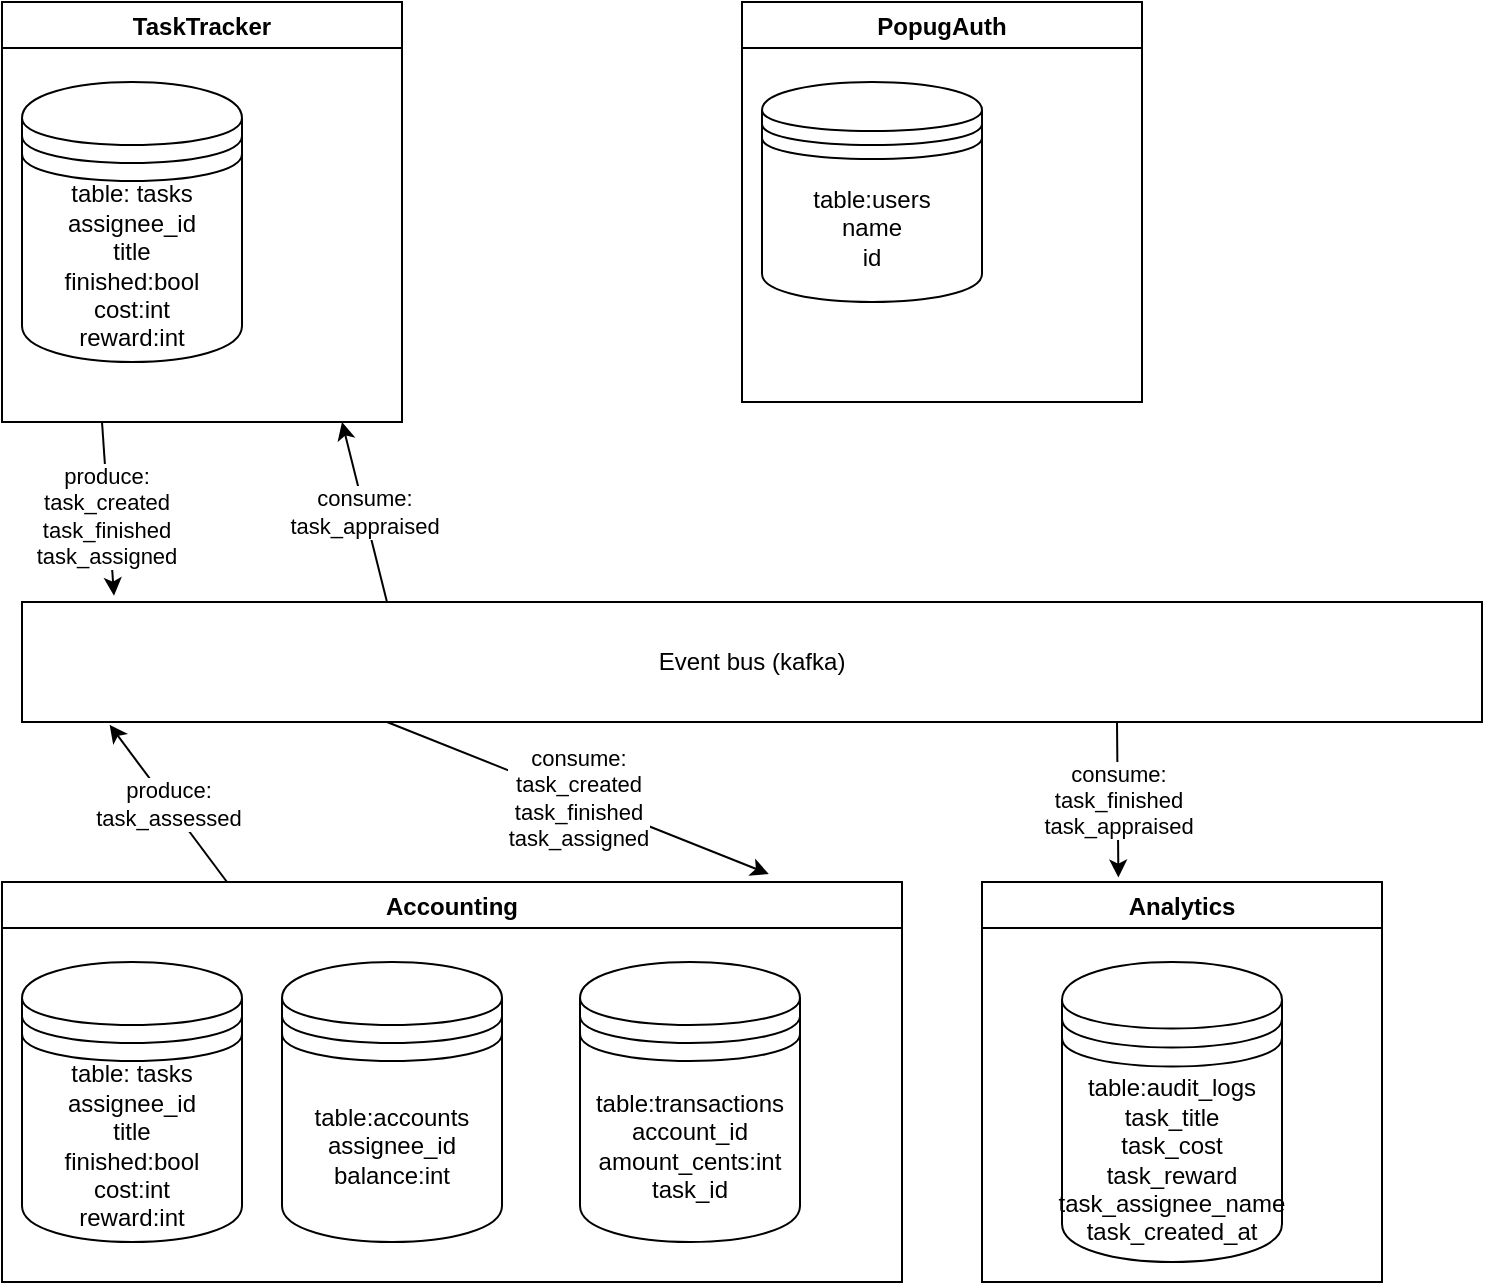 <mxfile>
    <diagram id="i6Loe9nBS5HB4S2CcHqk" name="Page-1">
        <mxGraphModel dx="1857" dy="1182" grid="1" gridSize="10" guides="1" tooltips="1" connect="1" arrows="1" fold="1" page="1" pageScale="1" pageWidth="827" pageHeight="1169" math="0" shadow="0">
            <root>
                <mxCell id="0"/>
                <mxCell id="1" parent="0"/>
                <mxCell id="8" style="edgeStyle=none;html=1;entryX=0.063;entryY=-0.053;entryDx=0;entryDy=0;entryPerimeter=0;exitX=0.25;exitY=1;exitDx=0;exitDy=0;" edge="1" parent="1" source="2" target="7">
                    <mxGeometry relative="1" as="geometry"/>
                </mxCell>
                <mxCell id="9" value="produce:&lt;br&gt;task_created&lt;br&gt;task_finished&lt;br&gt;task_assigned" style="edgeLabel;html=1;align=center;verticalAlign=middle;resizable=0;points=[];" vertex="1" connectable="0" parent="8">
                    <mxGeometry x="0.073" y="-1" relative="1" as="geometry">
                        <mxPoint as="offset"/>
                    </mxGeometry>
                </mxCell>
                <mxCell id="2" value="TaskTracker" style="swimlane;" parent="1" vertex="1">
                    <mxGeometry x="70" y="120" width="200" height="210" as="geometry"/>
                </mxCell>
                <mxCell id="19" value="table: tasks&lt;br&gt;assignee_id&lt;br&gt;title&lt;br&gt;finished:bool&lt;br&gt;cost:int&lt;br&gt;reward:int" style="shape=datastore;whiteSpace=wrap;html=1;" vertex="1" parent="2">
                    <mxGeometry x="10" y="40" width="110" height="140" as="geometry"/>
                </mxCell>
                <mxCell id="12" value="produce:&lt;br&gt;task_assessed" style="edgeStyle=none;html=1;exitX=0.25;exitY=0;exitDx=0;exitDy=0;entryX=0.06;entryY=1.023;entryDx=0;entryDy=0;entryPerimeter=0;" edge="1" parent="1" source="3" target="7">
                    <mxGeometry relative="1" as="geometry"/>
                </mxCell>
                <mxCell id="3" value="Accounting" style="swimlane;" parent="1" vertex="1">
                    <mxGeometry x="70" y="560" width="450" height="200" as="geometry"/>
                </mxCell>
                <mxCell id="14" value="table: tasks&lt;br&gt;assignee_id&lt;br&gt;title&lt;br&gt;finished:bool&lt;br&gt;cost:int&lt;br&gt;reward:int" style="shape=datastore;whiteSpace=wrap;html=1;" vertex="1" parent="3">
                    <mxGeometry x="10" y="40" width="110" height="140" as="geometry"/>
                </mxCell>
                <mxCell id="17" value="table:accounts&lt;br&gt;assignee_id&lt;br&gt;balance:int" style="shape=datastore;whiteSpace=wrap;html=1;" vertex="1" parent="3">
                    <mxGeometry x="140" y="40" width="110" height="140" as="geometry"/>
                </mxCell>
                <mxCell id="18" value="table:transactions&lt;br&gt;account_id&lt;br&gt;amount_cents:int&lt;br&gt;task_id" style="shape=datastore;whiteSpace=wrap;html=1;" vertex="1" parent="3">
                    <mxGeometry x="289" y="40" width="110" height="140" as="geometry"/>
                </mxCell>
                <mxCell id="4" value="Analytics" style="swimlane;" parent="1" vertex="1">
                    <mxGeometry x="560" y="560" width="200" height="200" as="geometry"/>
                </mxCell>
                <mxCell id="20" value="table:audit_logs&lt;br&gt;task_title&lt;br&gt;task_cost&lt;br&gt;task_reward&lt;br&gt;task_assignee_name&lt;br&gt;task_created_at" style="shape=datastore;whiteSpace=wrap;html=1;" vertex="1" parent="4">
                    <mxGeometry x="40" y="40" width="110" height="150" as="geometry"/>
                </mxCell>
                <mxCell id="6" value="PopugAuth" style="swimlane;" vertex="1" parent="1">
                    <mxGeometry x="440" y="120" width="200" height="200" as="geometry"/>
                </mxCell>
                <mxCell id="21" value="table:users&lt;br&gt;name&lt;br&gt;id" style="shape=datastore;whiteSpace=wrap;html=1;" vertex="1" parent="6">
                    <mxGeometry x="10" y="40" width="110" height="110" as="geometry"/>
                </mxCell>
                <mxCell id="10" value="consume:&lt;br&gt;task_appraised" style="edgeStyle=none;html=1;exitX=0.25;exitY=0;exitDx=0;exitDy=0;" edge="1" parent="1" source="7">
                    <mxGeometry relative="1" as="geometry">
                        <mxPoint x="240" y="330" as="targetPoint"/>
                    </mxGeometry>
                </mxCell>
                <mxCell id="13" value="consume:&lt;br&gt;task_created&lt;br&gt;task_finished&lt;br&gt;task_assigned" style="edgeStyle=none;html=1;exitX=0.25;exitY=1;exitDx=0;exitDy=0;entryX=0.852;entryY=-0.02;entryDx=0;entryDy=0;entryPerimeter=0;" edge="1" parent="1" source="7" target="3">
                    <mxGeometry relative="1" as="geometry">
                        <mxPoint x="240.455" y="550" as="targetPoint"/>
                    </mxGeometry>
                </mxCell>
                <mxCell id="22" value="consume:&lt;br&gt;task_finished&lt;br&gt;task_appraised" style="edgeStyle=none;html=1;exitX=0.75;exitY=1;exitDx=0;exitDy=0;entryX=0.341;entryY=-0.011;entryDx=0;entryDy=0;entryPerimeter=0;" edge="1" parent="1" source="7" target="4">
                    <mxGeometry relative="1" as="geometry"/>
                </mxCell>
                <mxCell id="7" value="Event bus (kafka)" style="rounded=0;whiteSpace=wrap;html=1;" vertex="1" parent="1">
                    <mxGeometry x="80" y="420" width="730" height="60" as="geometry"/>
                </mxCell>
            </root>
        </mxGraphModel>
    </diagram>
</mxfile>
